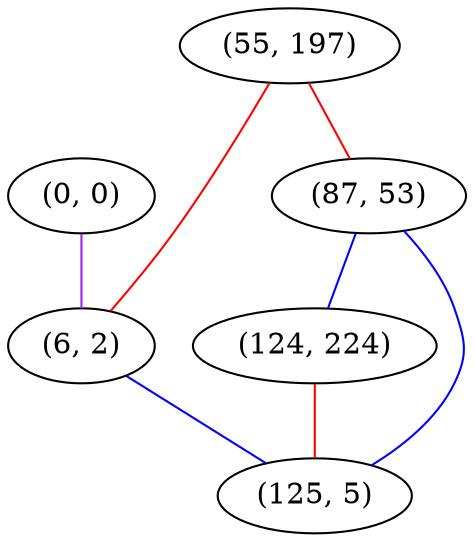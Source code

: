 graph "" {
"(0, 0)";
"(55, 197)";
"(6, 2)";
"(87, 53)";
"(124, 224)";
"(125, 5)";
"(0, 0)" -- "(6, 2)"  [color=purple, key=0, weight=4];
"(55, 197)" -- "(6, 2)"  [color=red, key=0, weight=1];
"(55, 197)" -- "(87, 53)"  [color=red, key=0, weight=1];
"(6, 2)" -- "(125, 5)"  [color=blue, key=0, weight=3];
"(87, 53)" -- "(125, 5)"  [color=blue, key=0, weight=3];
"(87, 53)" -- "(124, 224)"  [color=blue, key=0, weight=3];
"(124, 224)" -- "(125, 5)"  [color=red, key=0, weight=1];
}
